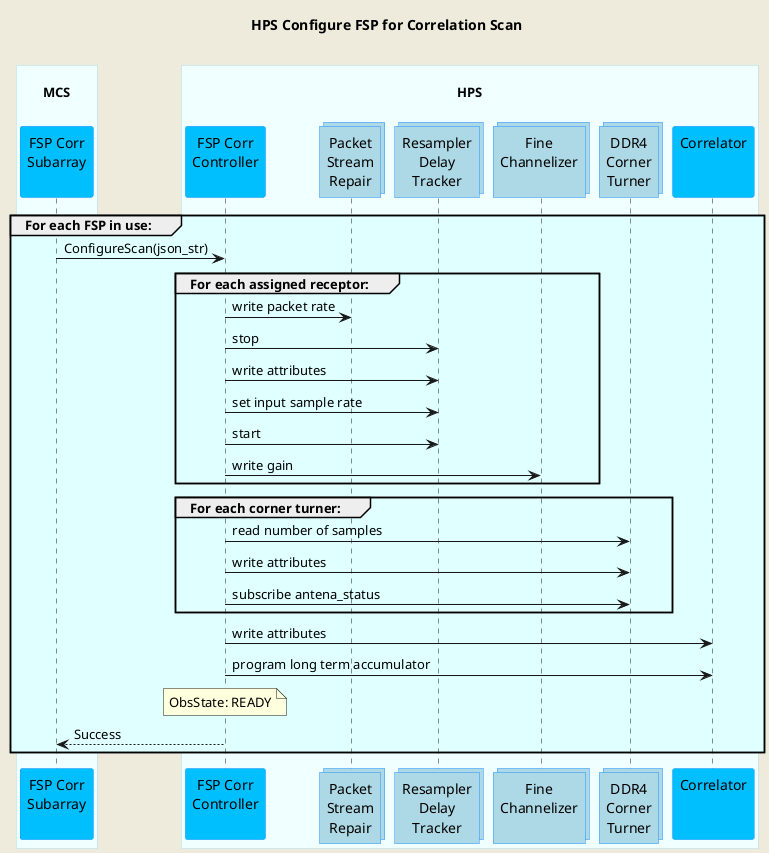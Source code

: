 @startuml
'https://plantuml.com/sequence-diagram

skinparam backgroundColor #EEEBDC
skinparam sequence {
    ParticipantBorderColor DodgerBlue
    ParticipantBackgroundColor DeepSkyBlue
    ActorBorderColor DarkGreen
    ActorBackgroundColor Green
    BoxBorderColor LightBlue
    BoxBackgroundColor #F0FFFF
}
skinparam collections {
    BackGroundColor LightBlue
    BorderColor DodgerBlue
}

title HPS Configure FSP for Correlation Scan\n

box "\nMCS\n"
    participant "FSP Corr\nSubarray\n" as fspcorr
end box
box "\nHPS\n"
    participant "FSP Corr\nController\n" as hpsfspcorr
    collections "Packet\nStream\nRepair" as psr
    collections "Resampler\nDelay\nTracker" as rdt
    collections "Fine\nChannelizer\n" as channelizer
    collections "DDR4\nCorner\nTurner" as dct
    participant "Correlator\n\n" as correlator
end box

group #LightCyan For each FSP in use:
    fspcorr     -> hpsfspcorr   : ConfigureScan(json_str)

    group #LightCyan For each assigned receptor:
        hpsfspcorr  -> psr         : write packet rate
        hpsfspcorr  -> rdt         : stop
        hpsfspcorr  -> rdt         : write attributes
        hpsfspcorr  -> rdt         : set input sample rate
        hpsfspcorr  -> rdt         : start
        hpsfspcorr  -> channelizer : write gain
    end group

    group #LightCyan For each corner turner:
        hpsfspcorr  -> dct  : read number of samples
        hpsfspcorr  -> dct  : write attributes
        hpsfspcorr  -> dct  : subscribe antena_status
    end group

    hpsfspcorr  -> correlator   : write attributes
    hpsfspcorr  -> correlator   : program long term accumulator
    note over hpsfspcorr        : ObsState: READY
    hpsfspcorr  --> fspcorr     : Success
end group

@enduml